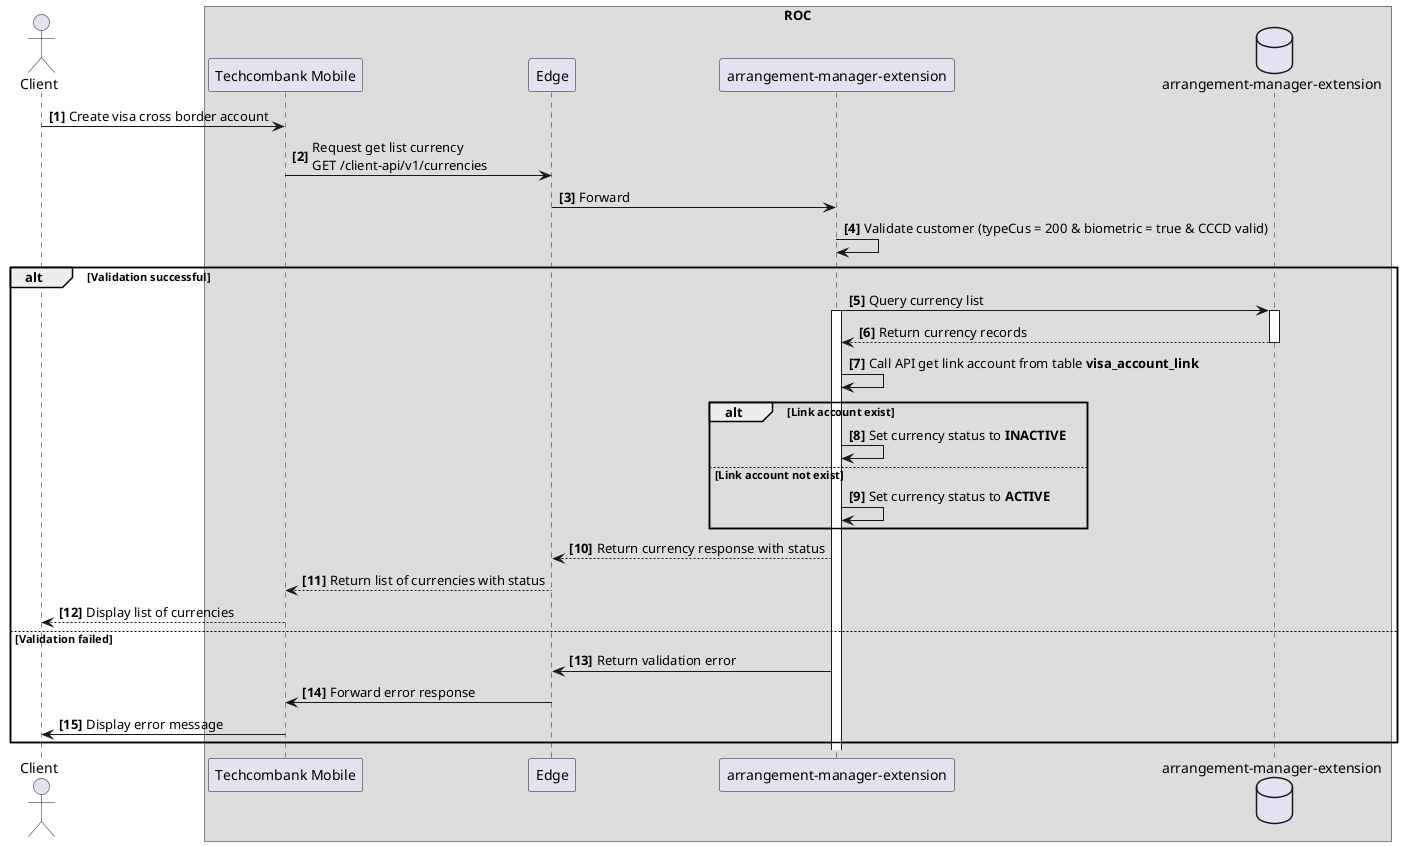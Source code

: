 @startuml Get List Master Data Flow

autonumber "<b>[0]"
actor Client
box ROC
participant "Techcombank Mobile" as TCB
participant "Edge" as EDGE
participant "arrangement-manager-extension" as AME
database "arrangement-manager-extension" as DB
end box

Client -> TCB: Create visa cross border account
TCB -> EDGE: Request get list currency\nGET /client-api/v1/currencies
EDGE -> AME: Forward
AME -> AME: Validate customer (typeCus = 200 & biometric = true & CCCD valid)
alt Validation successful
    AME -> DB: Query currency list
    activate AME
    activate DB
    DB --> AME: Return currency records
    deactivate DB
    AME -> AME: Call API get link account from table <b>visa_account_link</b>
    alt Link account exist
        AME -> AME: Set currency status to <b>INACTIVE</b>
    else Link account not exist
        AME -> AME: Set currency status to <b>ACTIVE</b>
    end
    AME --> EDGE: Return currency response with status
    EDGE --> TCB: Return list of currencies with status
    TCB --> Client: Display list of currencies
else Validation failed
    AME -> EDGE: Return validation error
    EDGE -> TCB: Forward error response
    TCB -> Client: Display error message
end

@enduml